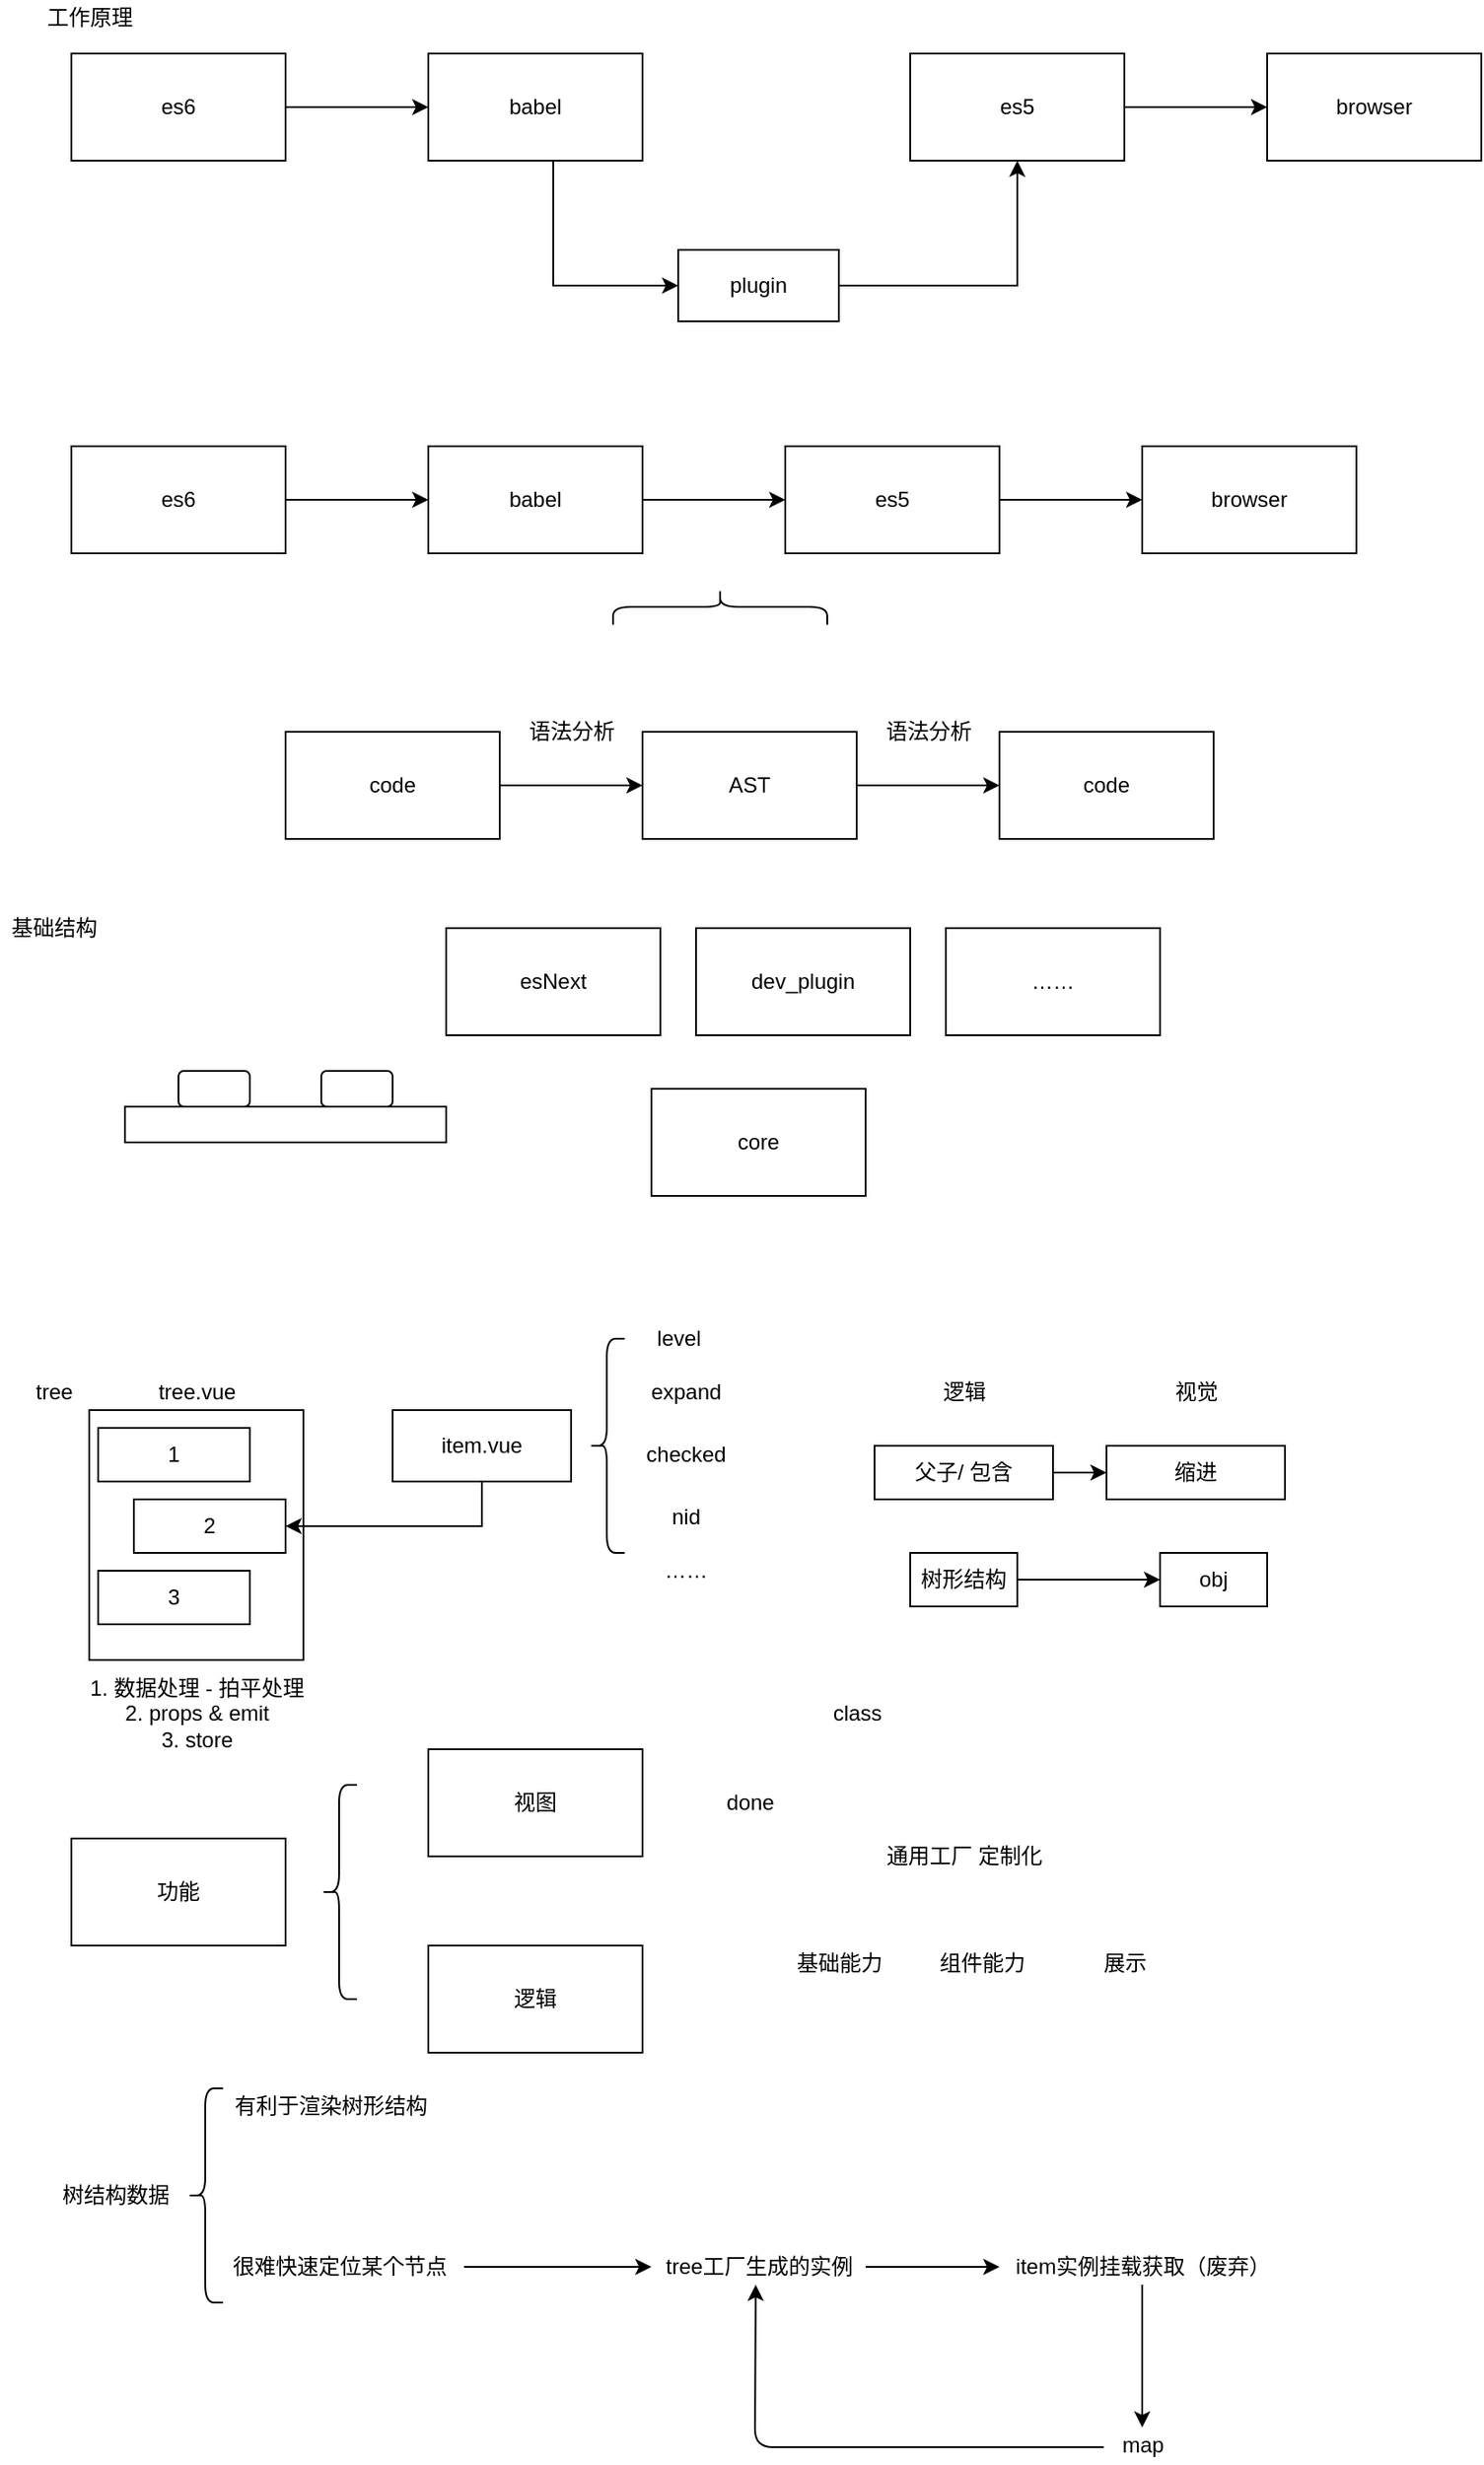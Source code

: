 <mxfile version="15.7.3" type="device"><diagram id="z8GFRMA9-fFBiFcYpfDG" name="Page-1"><mxGraphModel dx="936" dy="576" grid="1" gridSize="10" guides="1" tooltips="1" connect="1" arrows="1" fold="1" page="1" pageScale="1" pageWidth="827" pageHeight="1169" math="0" shadow="0"><root><mxCell id="0"/><mxCell id="1" parent="0"/><mxCell id="y4MP4KXVbq9PX_fnNx41-3" value="" style="edgeStyle=orthogonalEdgeStyle;rounded=0;orthogonalLoop=1;jettySize=auto;html=1;" edge="1" parent="1" source="y4MP4KXVbq9PX_fnNx41-1" target="y4MP4KXVbq9PX_fnNx41-2"><mxGeometry relative="1" as="geometry"/></mxCell><mxCell id="y4MP4KXVbq9PX_fnNx41-1" value="es6" style="rounded=0;whiteSpace=wrap;html=1;" vertex="1" parent="1"><mxGeometry x="50" y="40" width="120" height="60" as="geometry"/></mxCell><mxCell id="y4MP4KXVbq9PX_fnNx41-5" value="" style="edgeStyle=orthogonalEdgeStyle;rounded=0;orthogonalLoop=1;jettySize=auto;html=1;" edge="1" parent="1" source="y4MP4KXVbq9PX_fnNx41-2" target="y4MP4KXVbq9PX_fnNx41-4"><mxGeometry relative="1" as="geometry"><Array as="points"><mxPoint x="320" y="170"/></Array></mxGeometry></mxCell><mxCell id="y4MP4KXVbq9PX_fnNx41-2" value="babel" style="rounded=0;whiteSpace=wrap;html=1;" vertex="1" parent="1"><mxGeometry x="250" y="40" width="120" height="60" as="geometry"/></mxCell><mxCell id="y4MP4KXVbq9PX_fnNx41-7" value="" style="edgeStyle=orthogonalEdgeStyle;rounded=0;orthogonalLoop=1;jettySize=auto;html=1;" edge="1" parent="1" source="y4MP4KXVbq9PX_fnNx41-4" target="y4MP4KXVbq9PX_fnNx41-6"><mxGeometry relative="1" as="geometry"/></mxCell><mxCell id="y4MP4KXVbq9PX_fnNx41-4" value="plugin&lt;br&gt;" style="rounded=0;whiteSpace=wrap;html=1;" vertex="1" parent="1"><mxGeometry x="390" y="150" width="90" height="40" as="geometry"/></mxCell><mxCell id="y4MP4KXVbq9PX_fnNx41-9" value="" style="edgeStyle=orthogonalEdgeStyle;rounded=0;orthogonalLoop=1;jettySize=auto;html=1;" edge="1" parent="1" source="y4MP4KXVbq9PX_fnNx41-6" target="y4MP4KXVbq9PX_fnNx41-8"><mxGeometry relative="1" as="geometry"/></mxCell><mxCell id="y4MP4KXVbq9PX_fnNx41-6" value="es5" style="rounded=0;whiteSpace=wrap;html=1;" vertex="1" parent="1"><mxGeometry x="520" y="40" width="120" height="60" as="geometry"/></mxCell><mxCell id="y4MP4KXVbq9PX_fnNx41-8" value="browser" style="rounded=0;whiteSpace=wrap;html=1;" vertex="1" parent="1"><mxGeometry x="720" y="40" width="120" height="60" as="geometry"/></mxCell><mxCell id="y4MP4KXVbq9PX_fnNx41-12" value="" style="edgeStyle=orthogonalEdgeStyle;rounded=0;orthogonalLoop=1;jettySize=auto;html=1;" edge="1" parent="1" source="y4MP4KXVbq9PX_fnNx41-10" target="y4MP4KXVbq9PX_fnNx41-11"><mxGeometry relative="1" as="geometry"/></mxCell><mxCell id="y4MP4KXVbq9PX_fnNx41-10" value="es6" style="rounded=0;whiteSpace=wrap;html=1;" vertex="1" parent="1"><mxGeometry x="50" y="260" width="120" height="60" as="geometry"/></mxCell><mxCell id="y4MP4KXVbq9PX_fnNx41-14" value="" style="edgeStyle=orthogonalEdgeStyle;rounded=0;orthogonalLoop=1;jettySize=auto;html=1;" edge="1" parent="1" source="y4MP4KXVbq9PX_fnNx41-11" target="y4MP4KXVbq9PX_fnNx41-13"><mxGeometry relative="1" as="geometry"/></mxCell><mxCell id="y4MP4KXVbq9PX_fnNx41-11" value="babel" style="rounded=0;whiteSpace=wrap;html=1;" vertex="1" parent="1"><mxGeometry x="250" y="260" width="120" height="60" as="geometry"/></mxCell><mxCell id="y4MP4KXVbq9PX_fnNx41-16" value="" style="edgeStyle=orthogonalEdgeStyle;rounded=0;orthogonalLoop=1;jettySize=auto;html=1;" edge="1" parent="1" source="y4MP4KXVbq9PX_fnNx41-13" target="y4MP4KXVbq9PX_fnNx41-15"><mxGeometry relative="1" as="geometry"/></mxCell><mxCell id="y4MP4KXVbq9PX_fnNx41-13" value="es5" style="rounded=0;whiteSpace=wrap;html=1;" vertex="1" parent="1"><mxGeometry x="450" y="260" width="120" height="60" as="geometry"/></mxCell><mxCell id="y4MP4KXVbq9PX_fnNx41-15" value="browser" style="rounded=0;whiteSpace=wrap;html=1;" vertex="1" parent="1"><mxGeometry x="650" y="260" width="120" height="60" as="geometry"/></mxCell><mxCell id="y4MP4KXVbq9PX_fnNx41-17" value="" style="shape=curlyBracket;whiteSpace=wrap;html=1;rounded=1;rotation=90;" vertex="1" parent="1"><mxGeometry x="403.5" y="290" width="20" height="120" as="geometry"/></mxCell><mxCell id="y4MP4KXVbq9PX_fnNx41-21" value="" style="edgeStyle=orthogonalEdgeStyle;rounded=0;orthogonalLoop=1;jettySize=auto;html=1;" edge="1" parent="1" source="y4MP4KXVbq9PX_fnNx41-19" target="y4MP4KXVbq9PX_fnNx41-20"><mxGeometry relative="1" as="geometry"/></mxCell><mxCell id="y4MP4KXVbq9PX_fnNx41-19" value="code" style="rounded=0;whiteSpace=wrap;html=1;" vertex="1" parent="1"><mxGeometry x="170" y="420" width="120" height="60" as="geometry"/></mxCell><mxCell id="y4MP4KXVbq9PX_fnNx41-23" value="" style="edgeStyle=orthogonalEdgeStyle;rounded=0;orthogonalLoop=1;jettySize=auto;html=1;" edge="1" parent="1" source="y4MP4KXVbq9PX_fnNx41-20" target="y4MP4KXVbq9PX_fnNx41-22"><mxGeometry relative="1" as="geometry"/></mxCell><mxCell id="y4MP4KXVbq9PX_fnNx41-20" value="AST" style="rounded=0;whiteSpace=wrap;html=1;" vertex="1" parent="1"><mxGeometry x="370" y="420" width="120" height="60" as="geometry"/></mxCell><mxCell id="y4MP4KXVbq9PX_fnNx41-22" value="code" style="rounded=0;whiteSpace=wrap;html=1;" vertex="1" parent="1"><mxGeometry x="570" y="420" width="120" height="60" as="geometry"/></mxCell><mxCell id="y4MP4KXVbq9PX_fnNx41-24" value="语法分析" style="text;html=1;align=center;verticalAlign=middle;resizable=0;points=[];autosize=1;strokeColor=none;fillColor=none;" vertex="1" parent="1"><mxGeometry x="300" y="410" width="60" height="20" as="geometry"/></mxCell><mxCell id="y4MP4KXVbq9PX_fnNx41-25" value="语法分析" style="text;html=1;align=center;verticalAlign=middle;resizable=0;points=[];autosize=1;strokeColor=none;fillColor=none;" vertex="1" parent="1"><mxGeometry x="500" y="410" width="60" height="20" as="geometry"/></mxCell><mxCell id="y4MP4KXVbq9PX_fnNx41-26" value="工作原理" style="text;html=1;align=center;verticalAlign=middle;resizable=0;points=[];autosize=1;strokeColor=none;fillColor=none;" vertex="1" parent="1"><mxGeometry x="30" y="10" width="60" height="20" as="geometry"/></mxCell><mxCell id="y4MP4KXVbq9PX_fnNx41-27" value="基础结构" style="text;html=1;align=center;verticalAlign=middle;resizable=0;points=[];autosize=1;strokeColor=none;fillColor=none;" vertex="1" parent="1"><mxGeometry x="10" y="520" width="60" height="20" as="geometry"/></mxCell><mxCell id="y4MP4KXVbq9PX_fnNx41-28" value="" style="whiteSpace=wrap;html=1;" vertex="1" parent="1"><mxGeometry x="80" y="630" width="180" height="20" as="geometry"/></mxCell><mxCell id="y4MP4KXVbq9PX_fnNx41-29" value="" style="rounded=1;whiteSpace=wrap;html=1;" vertex="1" parent="1"><mxGeometry x="110" y="610" width="40" height="20" as="geometry"/></mxCell><mxCell id="y4MP4KXVbq9PX_fnNx41-30" value="" style="rounded=1;whiteSpace=wrap;html=1;" vertex="1" parent="1"><mxGeometry x="190" y="610" width="40" height="20" as="geometry"/></mxCell><mxCell id="y4MP4KXVbq9PX_fnNx41-34" value="esNext" style="whiteSpace=wrap;html=1;" vertex="1" parent="1"><mxGeometry x="260" y="530" width="120" height="60" as="geometry"/></mxCell><mxCell id="y4MP4KXVbq9PX_fnNx41-35" value="dev_plugin" style="whiteSpace=wrap;html=1;" vertex="1" parent="1"><mxGeometry x="400" y="530" width="120" height="60" as="geometry"/></mxCell><mxCell id="y4MP4KXVbq9PX_fnNx41-36" value="……" style="whiteSpace=wrap;html=1;" vertex="1" parent="1"><mxGeometry x="540" y="530" width="120" height="60" as="geometry"/></mxCell><mxCell id="y4MP4KXVbq9PX_fnNx41-37" value="core" style="whiteSpace=wrap;html=1;" vertex="1" parent="1"><mxGeometry x="375" y="620" width="120" height="60" as="geometry"/></mxCell><mxCell id="y4MP4KXVbq9PX_fnNx41-38" value="tree" style="text;html=1;align=center;verticalAlign=middle;resizable=0;points=[];autosize=1;strokeColor=none;fillColor=none;" vertex="1" parent="1"><mxGeometry x="20" y="780" width="40" height="20" as="geometry"/></mxCell><mxCell id="y4MP4KXVbq9PX_fnNx41-39" value="" style="rounded=0;whiteSpace=wrap;html=1;" vertex="1" parent="1"><mxGeometry x="60" y="800" width="120" height="140" as="geometry"/></mxCell><mxCell id="y4MP4KXVbq9PX_fnNx41-40" value="tree.vue" style="text;html=1;align=center;verticalAlign=middle;resizable=0;points=[];autosize=1;strokeColor=none;fillColor=none;" vertex="1" parent="1"><mxGeometry x="90" y="780" width="60" height="20" as="geometry"/></mxCell><mxCell id="y4MP4KXVbq9PX_fnNx41-41" value="1" style="rounded=0;whiteSpace=wrap;html=1;" vertex="1" parent="1"><mxGeometry x="65" y="810" width="85" height="30" as="geometry"/></mxCell><mxCell id="y4MP4KXVbq9PX_fnNx41-42" value="2" style="rounded=0;whiteSpace=wrap;html=1;" vertex="1" parent="1"><mxGeometry x="85" y="850" width="85" height="30" as="geometry"/></mxCell><mxCell id="y4MP4KXVbq9PX_fnNx41-43" value="3" style="rounded=0;whiteSpace=wrap;html=1;" vertex="1" parent="1"><mxGeometry x="65" y="890" width="85" height="30" as="geometry"/></mxCell><mxCell id="y4MP4KXVbq9PX_fnNx41-44" value="逻辑" style="text;html=1;align=center;verticalAlign=middle;resizable=0;points=[];autosize=1;strokeColor=none;fillColor=none;" vertex="1" parent="1"><mxGeometry x="530" y="780" width="40" height="20" as="geometry"/></mxCell><mxCell id="y4MP4KXVbq9PX_fnNx41-45" value="视觉" style="text;html=1;align=center;verticalAlign=middle;resizable=0;points=[];autosize=1;strokeColor=none;fillColor=none;" vertex="1" parent="1"><mxGeometry x="660" y="780" width="40" height="20" as="geometry"/></mxCell><mxCell id="y4MP4KXVbq9PX_fnNx41-48" value="" style="edgeStyle=orthogonalEdgeStyle;rounded=0;orthogonalLoop=1;jettySize=auto;html=1;" edge="1" parent="1" source="y4MP4KXVbq9PX_fnNx41-46" target="y4MP4KXVbq9PX_fnNx41-47"><mxGeometry relative="1" as="geometry"/></mxCell><mxCell id="y4MP4KXVbq9PX_fnNx41-46" value="父子/ 包含" style="whiteSpace=wrap;html=1;" vertex="1" parent="1"><mxGeometry x="500" y="820" width="100" height="30" as="geometry"/></mxCell><mxCell id="y4MP4KXVbq9PX_fnNx41-47" value="缩进" style="whiteSpace=wrap;html=1;" vertex="1" parent="1"><mxGeometry x="630" y="820" width="100" height="30" as="geometry"/></mxCell><mxCell id="y4MP4KXVbq9PX_fnNx41-52" value="" style="edgeStyle=orthogonalEdgeStyle;rounded=0;orthogonalLoop=1;jettySize=auto;html=1;" edge="1" parent="1" source="y4MP4KXVbq9PX_fnNx41-50" target="y4MP4KXVbq9PX_fnNx41-51"><mxGeometry relative="1" as="geometry"/></mxCell><mxCell id="y4MP4KXVbq9PX_fnNx41-50" value="树形结构" style="whiteSpace=wrap;html=1;" vertex="1" parent="1"><mxGeometry x="520" y="880" width="60" height="30" as="geometry"/></mxCell><mxCell id="y4MP4KXVbq9PX_fnNx41-51" value="obj" style="whiteSpace=wrap;html=1;" vertex="1" parent="1"><mxGeometry x="660" y="880" width="60" height="30" as="geometry"/></mxCell><mxCell id="y4MP4KXVbq9PX_fnNx41-53" value="1. 数据处理 - 拍平处理&lt;br&gt;2. props &amp;amp; emit&lt;br&gt;3. store" style="text;html=1;align=center;verticalAlign=middle;resizable=0;points=[];autosize=1;strokeColor=none;fillColor=none;" vertex="1" parent="1"><mxGeometry x="50" y="945" width="140" height="50" as="geometry"/></mxCell><mxCell id="y4MP4KXVbq9PX_fnNx41-54" value="item.vue" style="whiteSpace=wrap;html=1;" vertex="1" parent="1"><mxGeometry x="230" y="800" width="100" height="40" as="geometry"/></mxCell><mxCell id="y4MP4KXVbq9PX_fnNx41-55" value="" style="endArrow=classic;html=1;rounded=0;exitX=0.5;exitY=1;exitDx=0;exitDy=0;" edge="1" parent="1" source="y4MP4KXVbq9PX_fnNx41-54" target="y4MP4KXVbq9PX_fnNx41-42"><mxGeometry width="50" height="50" relative="1" as="geometry"><mxPoint x="320" y="890" as="sourcePoint"/><mxPoint x="370" y="840" as="targetPoint"/><Array as="points"><mxPoint x="280" y="865"/></Array></mxGeometry></mxCell><mxCell id="y4MP4KXVbq9PX_fnNx41-56" value="" style="shape=curlyBracket;whiteSpace=wrap;html=1;rounded=1;" vertex="1" parent="1"><mxGeometry x="340" y="760" width="20" height="120" as="geometry"/></mxCell><mxCell id="y4MP4KXVbq9PX_fnNx41-57" value="level" style="text;html=1;align=center;verticalAlign=middle;resizable=0;points=[];autosize=1;strokeColor=none;fillColor=none;" vertex="1" parent="1"><mxGeometry x="370" y="750" width="40" height="20" as="geometry"/></mxCell><mxCell id="y4MP4KXVbq9PX_fnNx41-58" value="expand" style="text;html=1;align=center;verticalAlign=middle;resizable=0;points=[];autosize=1;strokeColor=none;fillColor=none;" vertex="1" parent="1"><mxGeometry x="369" y="780" width="50" height="20" as="geometry"/></mxCell><mxCell id="y4MP4KXVbq9PX_fnNx41-59" value="checked" style="text;html=1;align=center;verticalAlign=middle;resizable=0;points=[];autosize=1;strokeColor=none;fillColor=none;" vertex="1" parent="1"><mxGeometry x="364" y="815" width="60" height="20" as="geometry"/></mxCell><mxCell id="y4MP4KXVbq9PX_fnNx41-60" value="nid" style="text;html=1;align=center;verticalAlign=middle;resizable=0;points=[];autosize=1;strokeColor=none;fillColor=none;" vertex="1" parent="1"><mxGeometry x="379" y="850" width="30" height="20" as="geometry"/></mxCell><mxCell id="y4MP4KXVbq9PX_fnNx41-61" value="……" style="text;html=1;align=center;verticalAlign=middle;resizable=0;points=[];autosize=1;strokeColor=none;fillColor=none;" vertex="1" parent="1"><mxGeometry x="374" y="880" width="40" height="20" as="geometry"/></mxCell><mxCell id="y4MP4KXVbq9PX_fnNx41-62" value="功能" style="whiteSpace=wrap;html=1;" vertex="1" parent="1"><mxGeometry x="50" y="1040" width="120" height="60" as="geometry"/></mxCell><mxCell id="y4MP4KXVbq9PX_fnNx41-63" value="" style="shape=curlyBracket;whiteSpace=wrap;html=1;rounded=1;" vertex="1" parent="1"><mxGeometry x="190" y="1010" width="20" height="120" as="geometry"/></mxCell><mxCell id="y4MP4KXVbq9PX_fnNx41-64" value="视图" style="rounded=0;whiteSpace=wrap;html=1;" vertex="1" parent="1"><mxGeometry x="250" y="990" width="120" height="60" as="geometry"/></mxCell><mxCell id="y4MP4KXVbq9PX_fnNx41-65" value="逻辑" style="rounded=0;whiteSpace=wrap;html=1;" vertex="1" parent="1"><mxGeometry x="250" y="1100" width="120" height="60" as="geometry"/></mxCell><mxCell id="y4MP4KXVbq9PX_fnNx41-67" value="class" style="text;html=1;align=center;verticalAlign=middle;resizable=0;points=[];autosize=1;strokeColor=none;fillColor=none;" vertex="1" parent="1"><mxGeometry x="470" y="960" width="40" height="20" as="geometry"/></mxCell><mxCell id="y4MP4KXVbq9PX_fnNx41-68" value="done" style="text;html=1;align=center;verticalAlign=middle;resizable=0;points=[];autosize=1;strokeColor=none;fillColor=none;" vertex="1" parent="1"><mxGeometry x="410" y="1010" width="40" height="20" as="geometry"/></mxCell><mxCell id="y4MP4KXVbq9PX_fnNx41-69" value="通用工厂 定制化" style="text;html=1;align=center;verticalAlign=middle;resizable=0;points=[];autosize=1;strokeColor=none;fillColor=none;" vertex="1" parent="1"><mxGeometry x="500" y="1040" width="100" height="20" as="geometry"/></mxCell><mxCell id="y4MP4KXVbq9PX_fnNx41-70" value="基础能力" style="text;html=1;align=center;verticalAlign=middle;resizable=0;points=[];autosize=1;strokeColor=none;fillColor=none;" vertex="1" parent="1"><mxGeometry x="450" y="1100" width="60" height="20" as="geometry"/></mxCell><mxCell id="y4MP4KXVbq9PX_fnNx41-71" value="组件能力" style="text;html=1;align=center;verticalAlign=middle;resizable=0;points=[];autosize=1;strokeColor=none;fillColor=none;" vertex="1" parent="1"><mxGeometry x="530" y="1100" width="60" height="20" as="geometry"/></mxCell><mxCell id="y4MP4KXVbq9PX_fnNx41-72" value="展示" style="text;html=1;align=center;verticalAlign=middle;resizable=0;points=[];autosize=1;strokeColor=none;fillColor=none;" vertex="1" parent="1"><mxGeometry x="620" y="1100" width="40" height="20" as="geometry"/></mxCell><mxCell id="y4MP4KXVbq9PX_fnNx41-84" value="树结构数据" style="text;html=1;strokeColor=none;fillColor=none;align=center;verticalAlign=middle;whiteSpace=wrap;rounded=0;" vertex="1" parent="1"><mxGeometry x="30" y="1230" width="90" height="20" as="geometry"/></mxCell><mxCell id="y4MP4KXVbq9PX_fnNx41-85" value="" style="shape=curlyBracket;whiteSpace=wrap;html=1;rounded=1;" vertex="1" parent="1"><mxGeometry x="115" y="1180" width="20" height="120" as="geometry"/></mxCell><mxCell id="y4MP4KXVbq9PX_fnNx41-86" value="有利于渲染树形结构" style="text;html=1;align=center;verticalAlign=middle;resizable=0;points=[];autosize=1;strokeColor=none;" vertex="1" parent="1"><mxGeometry x="135" y="1180" width="120" height="20" as="geometry"/></mxCell><mxCell id="y4MP4KXVbq9PX_fnNx41-87" value="" style="edgeStyle=orthogonalEdgeStyle;rounded=0;orthogonalLoop=1;jettySize=auto;html=1;" edge="1" parent="1" source="y4MP4KXVbq9PX_fnNx41-88" target="y4MP4KXVbq9PX_fnNx41-90"><mxGeometry relative="1" as="geometry"/></mxCell><mxCell id="y4MP4KXVbq9PX_fnNx41-88" value="很难快速定位某个节点" style="text;html=1;align=center;verticalAlign=middle;resizable=0;points=[];autosize=1;strokeColor=none;" vertex="1" parent="1"><mxGeometry x="130" y="1270" width="140" height="20" as="geometry"/></mxCell><mxCell id="y4MP4KXVbq9PX_fnNx41-89" value="" style="edgeStyle=orthogonalEdgeStyle;rounded=0;orthogonalLoop=1;jettySize=auto;html=1;" edge="1" parent="1" source="y4MP4KXVbq9PX_fnNx41-90" target="y4MP4KXVbq9PX_fnNx41-92"><mxGeometry relative="1" as="geometry"/></mxCell><mxCell id="y4MP4KXVbq9PX_fnNx41-90" value="tree工厂生成的实例" style="text;html=1;align=center;verticalAlign=middle;resizable=0;points=[];autosize=1;strokeColor=none;" vertex="1" parent="1"><mxGeometry x="375" y="1270" width="120" height="20" as="geometry"/></mxCell><mxCell id="y4MP4KXVbq9PX_fnNx41-91" value="" style="edgeStyle=orthogonalEdgeStyle;rounded=0;orthogonalLoop=1;jettySize=auto;html=1;" edge="1" parent="1" source="y4MP4KXVbq9PX_fnNx41-92" target="y4MP4KXVbq9PX_fnNx41-93"><mxGeometry relative="1" as="geometry"/></mxCell><mxCell id="y4MP4KXVbq9PX_fnNx41-92" value="item实例挂载获取（废弃）" style="text;html=1;align=center;verticalAlign=middle;resizable=0;points=[];autosize=1;strokeColor=none;" vertex="1" parent="1"><mxGeometry x="570" y="1270" width="160" height="20" as="geometry"/></mxCell><mxCell id="y4MP4KXVbq9PX_fnNx41-93" value="map" style="text;html=1;align=center;verticalAlign=middle;resizable=0;points=[];autosize=1;strokeColor=none;" vertex="1" parent="1"><mxGeometry x="630" y="1370" width="40" height="20" as="geometry"/></mxCell><mxCell id="y4MP4KXVbq9PX_fnNx41-94" value="" style="endArrow=classic;html=1;exitX=-0.039;exitY=0.55;exitDx=0;exitDy=0;exitPerimeter=0;entryX=0.487;entryY=1;entryDx=0;entryDy=0;entryPerimeter=0;" edge="1" parent="1" source="y4MP4KXVbq9PX_fnNx41-93" target="y4MP4KXVbq9PX_fnNx41-90"><mxGeometry width="50" height="50" relative="1" as="geometry"><mxPoint x="580" y="1310" as="sourcePoint"/><mxPoint x="630" y="1260" as="targetPoint"/><Array as="points"><mxPoint x="433" y="1381"/></Array></mxGeometry></mxCell></root></mxGraphModel></diagram></mxfile>